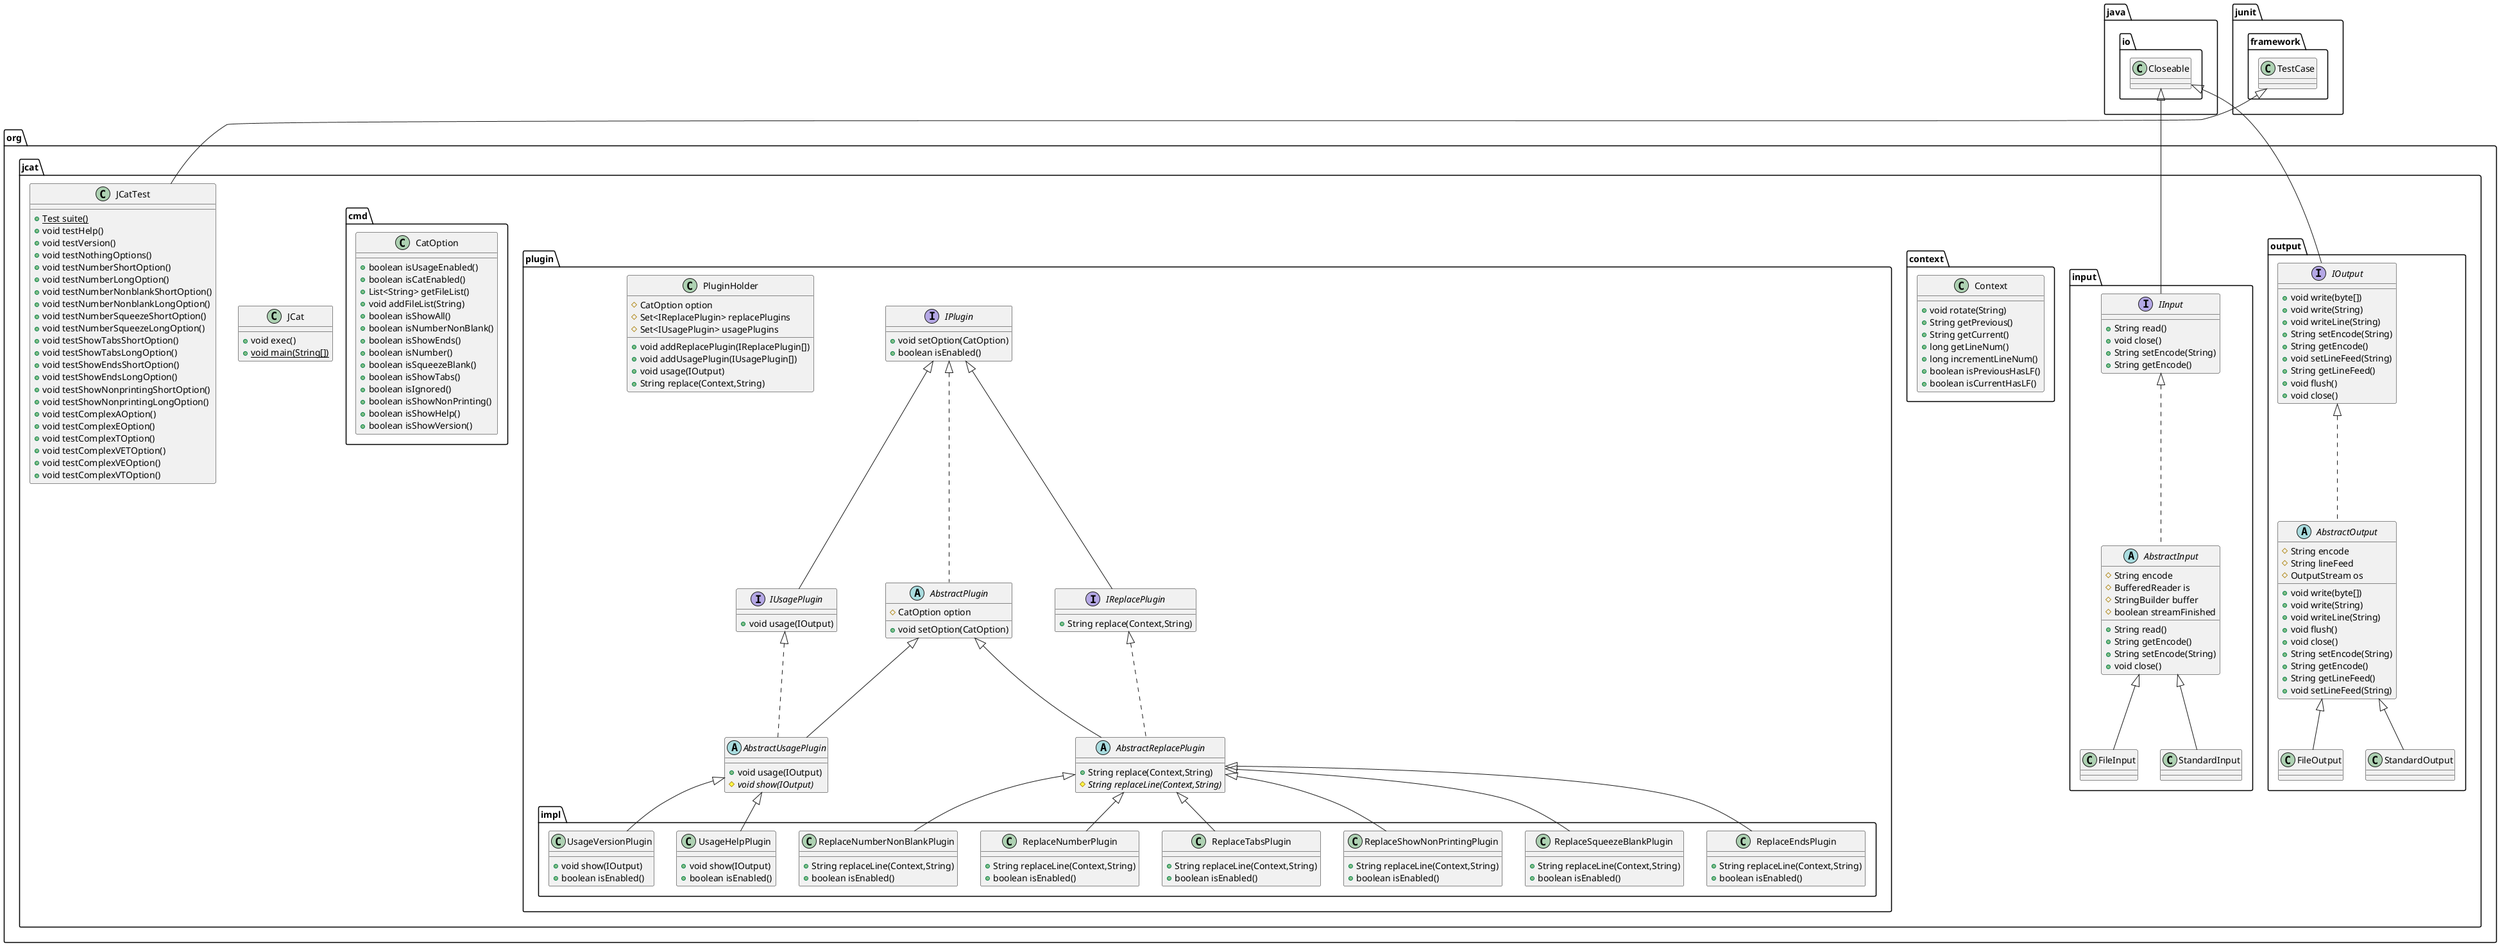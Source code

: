 @startuml
abstract class org.jcat.output.AbstractOutput {
# String encode
# String lineFeed
# OutputStream os
+ void write(byte[])
+ void write(String)
+ void writeLine(String)
+ void flush()
+ void close()
+ String setEncode(String)
+ String getEncode()
+ String getLineFeed()
+ void setLineFeed(String)
}


class org.jcat.input.FileInput {
}
class org.jcat.context.Context {
+ void rotate(String)
+ String getPrevious()
+ String getCurrent()
+ long getLineNum()
+ long incrementLineNum()
+ boolean isPreviousHasLF()
+ boolean isCurrentHasLF()
}

class org.jcat.plugin.impl.ReplaceShowNonPrintingPlugin {
+ String replaceLine(Context,String)
+ boolean isEnabled()
}

class org.jcat.plugin.impl.ReplaceTabsPlugin {
+ String replaceLine(Context,String)
+ boolean isEnabled()
}

interface org.jcat.plugin.IPlugin {
+ void setOption(CatOption)
+ boolean isEnabled()
}

interface org.jcat.plugin.IUsagePlugin {
+ void usage(IOutput)
}

interface org.jcat.input.IInput {
+ String read()
+ void close()
+ String setEncode(String)
+ String getEncode()
}

class org.jcat.plugin.impl.UsageHelpPlugin {
+ void show(IOutput)
+ boolean isEnabled()
}

class org.jcat.plugin.impl.ReplaceNumberPlugin {
+ String replaceLine(Context,String)
+ boolean isEnabled()
}

class org.jcat.plugin.impl.ReplaceNumberNonBlankPlugin {
+ String replaceLine(Context,String)
+ boolean isEnabled()
}

class org.jcat.plugin.PluginHolder {
# CatOption option
# Set<IReplacePlugin> replacePlugins
# Set<IUsagePlugin> usagePlugins
+ void addReplacePlugin(IReplacePlugin[])
+ void addUsagePlugin(IUsagePlugin[])
+ void usage(IOutput)
+ String replace(Context,String)
}


class org.jcat.output.FileOutput {
}
abstract class org.jcat.plugin.AbstractReplacePlugin {
+ String replace(Context,String)
# {abstract}String replaceLine(Context,String)
}

abstract class org.jcat.input.AbstractInput {
# String encode
# BufferedReader is
# StringBuilder buffer
# boolean streamFinished
+ String read()
+ String getEncode()
+ String setEncode(String)
+ void close()
}


abstract class org.jcat.plugin.AbstractUsagePlugin {
+ void usage(IOutput)
# {abstract}void show(IOutput)
}

class org.jcat.JCat {
+ void exec()
+ {static} void main(String[])
}

interface org.jcat.plugin.IReplacePlugin {
+ String replace(Context,String)
}

class org.jcat.output.StandardOutput {
}
class org.jcat.plugin.impl.ReplaceEndsPlugin {
+ String replaceLine(Context,String)
+ boolean isEnabled()
}

class org.jcat.JCatTest {
+ {static} Test suite()
+ void testHelp()
+ void testVersion()
+ void testNothingOptions()
+ void testNumberShortOption()
+ void testNumberLongOption()
+ void testNumberNonblankShortOption()
+ void testNumberNonblankLongOption()
+ void testNumberSqueezeShortOption()
+ void testNumberSqueezeLongOption()
+ void testShowTabsShortOption()
+ void testShowTabsLongOption()
+ void testShowEndsShortOption()
+ void testShowEndsLongOption()
+ void testShowNonprintingShortOption()
+ void testShowNonprintingLongOption()
+ void testComplexAOption()
+ void testComplexEOption()
+ void testComplexTOption()
+ void testComplexVETOption()
+ void testComplexVEOption()
+ void testComplexVTOption()
}

class org.jcat.cmd.CatOption {
+ boolean isUsageEnabled()
+ boolean isCatEnabled()
+ List<String> getFileList()
+ void addFileList(String)
+ boolean isShowAll()
+ boolean isNumberNonBlank()
+ boolean isShowEnds()
+ boolean isNumber()
+ boolean isSqueezeBlank()
+ boolean isShowTabs()
+ boolean isIgnored()
+ boolean isShowNonPrinting()
+ boolean isShowHelp()
+ boolean isShowVersion()
}

interface org.jcat.output.IOutput {
+ void write(byte[])
+ void write(String)
+ void writeLine(String)
+ String setEncode(String)
+ String getEncode()
+ void setLineFeed(String)
+ String getLineFeed()
+ void flush()
+ void close()
}

abstract class org.jcat.plugin.AbstractPlugin {
# CatOption option
+ void setOption(CatOption)
}


class org.jcat.plugin.impl.UsageVersionPlugin {
+ void show(IOutput)
+ boolean isEnabled()
}

class org.jcat.input.StandardInput {
}
class org.jcat.plugin.impl.ReplaceSqueezeBlankPlugin {
+ String replaceLine(Context,String)
+ boolean isEnabled()
}



org.jcat.output.IOutput <|.. org.jcat.output.AbstractOutput
org.jcat.input.AbstractInput <|-- org.jcat.input.FileInput
org.jcat.plugin.AbstractReplacePlugin <|-- org.jcat.plugin.impl.ReplaceShowNonPrintingPlugin
org.jcat.plugin.AbstractReplacePlugin <|-- org.jcat.plugin.impl.ReplaceTabsPlugin
org.jcat.plugin.IPlugin <|-- org.jcat.plugin.IUsagePlugin
java.io.Closeable <|-- org.jcat.input.IInput
org.jcat.plugin.AbstractUsagePlugin <|-- org.jcat.plugin.impl.UsageHelpPlugin
org.jcat.plugin.AbstractReplacePlugin <|-- org.jcat.plugin.impl.ReplaceNumberPlugin
org.jcat.plugin.AbstractReplacePlugin <|-- org.jcat.plugin.impl.ReplaceNumberNonBlankPlugin
org.jcat.output.AbstractOutput <|-- org.jcat.output.FileOutput
org.jcat.plugin.IReplacePlugin <|.. org.jcat.plugin.AbstractReplacePlugin
org.jcat.plugin.AbstractPlugin <|-- org.jcat.plugin.AbstractReplacePlugin
org.jcat.input.IInput <|.. org.jcat.input.AbstractInput
org.jcat.plugin.IUsagePlugin <|.. org.jcat.plugin.AbstractUsagePlugin
org.jcat.plugin.AbstractPlugin <|-- org.jcat.plugin.AbstractUsagePlugin
org.jcat.plugin.IPlugin <|-- org.jcat.plugin.IReplacePlugin
org.jcat.output.AbstractOutput <|-- org.jcat.output.StandardOutput
org.jcat.plugin.AbstractReplacePlugin <|-- org.jcat.plugin.impl.ReplaceEndsPlugin
junit.framework.TestCase <|-- org.jcat.JCatTest
java.io.Closeable <|-- org.jcat.output.IOutput
org.jcat.plugin.IPlugin <|.. org.jcat.plugin.AbstractPlugin
org.jcat.plugin.AbstractUsagePlugin <|-- org.jcat.plugin.impl.UsageVersionPlugin
org.jcat.input.AbstractInput <|-- org.jcat.input.StandardInput
org.jcat.plugin.AbstractReplacePlugin <|-- org.jcat.plugin.impl.ReplaceSqueezeBlankPlugin
@enduml